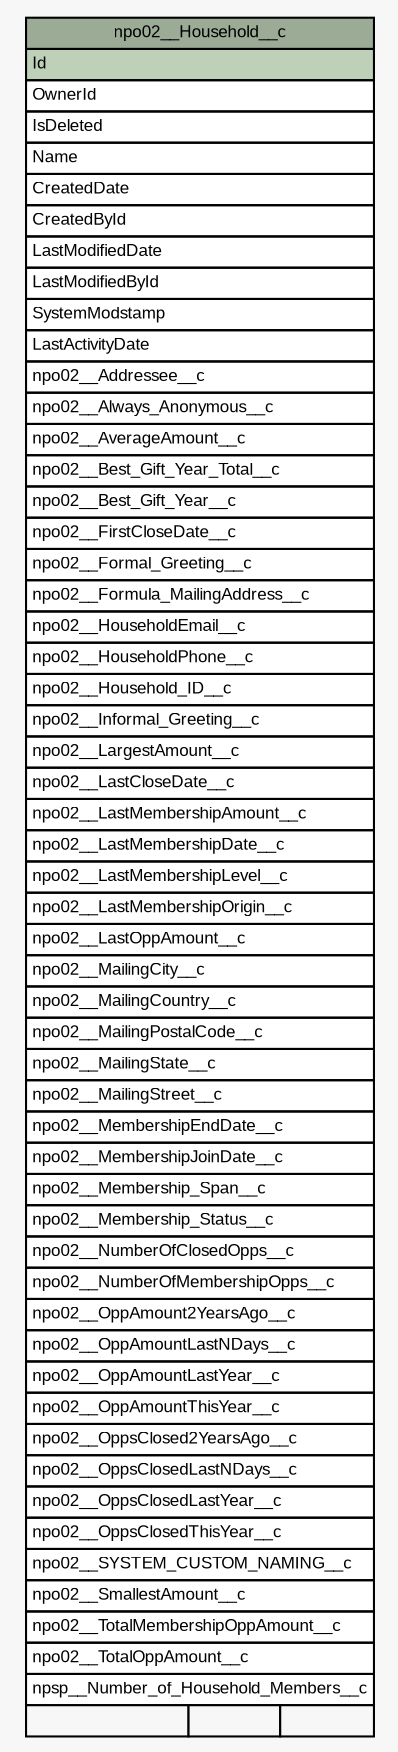 // dot 2.40.1 on Mac OS X 10.12.6
// SchemaSpy rev 590
digraph "npo02__Household__c" {
  graph [
    rankdir="RL"
    bgcolor="#f7f7f7"
    nodesep="0.18"
    ranksep="0.46"
    fontname="Arial"
    fontsize="8"
  ];
  node [
    fontname="Arial"
    fontsize="8"
    shape="plaintext"
  ];
  edge [
    arrowsize="0.8"
  ];
  "npo02__Household__c" [
    label=<
    <TABLE BORDER="0" CELLBORDER="1" CELLSPACING="0" BGCOLOR="#ffffff">
      <TR><TD COLSPAN="3" BGCOLOR="#9bab96" ALIGN="CENTER">npo02__Household__c</TD></TR>
      <TR><TD PORT="Id" COLSPAN="3" BGCOLOR="#bed1b8" ALIGN="LEFT">Id</TD></TR>
      <TR><TD PORT="OwnerId" COLSPAN="3" ALIGN="LEFT">OwnerId</TD></TR>
      <TR><TD PORT="IsDeleted" COLSPAN="3" ALIGN="LEFT">IsDeleted</TD></TR>
      <TR><TD PORT="Name" COLSPAN="3" ALIGN="LEFT">Name</TD></TR>
      <TR><TD PORT="CreatedDate" COLSPAN="3" ALIGN="LEFT">CreatedDate</TD></TR>
      <TR><TD PORT="CreatedById" COLSPAN="3" ALIGN="LEFT">CreatedById</TD></TR>
      <TR><TD PORT="LastModifiedDate" COLSPAN="3" ALIGN="LEFT">LastModifiedDate</TD></TR>
      <TR><TD PORT="LastModifiedById" COLSPAN="3" ALIGN="LEFT">LastModifiedById</TD></TR>
      <TR><TD PORT="SystemModstamp" COLSPAN="3" ALIGN="LEFT">SystemModstamp</TD></TR>
      <TR><TD PORT="LastActivityDate" COLSPAN="3" ALIGN="LEFT">LastActivityDate</TD></TR>
      <TR><TD PORT="npo02__Addressee__c" COLSPAN="3" ALIGN="LEFT">npo02__Addressee__c</TD></TR>
      <TR><TD PORT="npo02__Always_Anonymous__c" COLSPAN="3" ALIGN="LEFT">npo02__Always_Anonymous__c</TD></TR>
      <TR><TD PORT="npo02__AverageAmount__c" COLSPAN="3" ALIGN="LEFT">npo02__AverageAmount__c</TD></TR>
      <TR><TD PORT="npo02__Best_Gift_Year_Total__c" COLSPAN="3" ALIGN="LEFT">npo02__Best_Gift_Year_Total__c</TD></TR>
      <TR><TD PORT="npo02__Best_Gift_Year__c" COLSPAN="3" ALIGN="LEFT">npo02__Best_Gift_Year__c</TD></TR>
      <TR><TD PORT="npo02__FirstCloseDate__c" COLSPAN="3" ALIGN="LEFT">npo02__FirstCloseDate__c</TD></TR>
      <TR><TD PORT="npo02__Formal_Greeting__c" COLSPAN="3" ALIGN="LEFT">npo02__Formal_Greeting__c</TD></TR>
      <TR><TD PORT="npo02__Formula_MailingAddress__c" COLSPAN="3" ALIGN="LEFT">npo02__Formula_MailingAddress__c</TD></TR>
      <TR><TD PORT="npo02__HouseholdEmail__c" COLSPAN="3" ALIGN="LEFT">npo02__HouseholdEmail__c</TD></TR>
      <TR><TD PORT="npo02__HouseholdPhone__c" COLSPAN="3" ALIGN="LEFT">npo02__HouseholdPhone__c</TD></TR>
      <TR><TD PORT="npo02__Household_ID__c" COLSPAN="3" ALIGN="LEFT">npo02__Household_ID__c</TD></TR>
      <TR><TD PORT="npo02__Informal_Greeting__c" COLSPAN="3" ALIGN="LEFT">npo02__Informal_Greeting__c</TD></TR>
      <TR><TD PORT="npo02__LargestAmount__c" COLSPAN="3" ALIGN="LEFT">npo02__LargestAmount__c</TD></TR>
      <TR><TD PORT="npo02__LastCloseDate__c" COLSPAN="3" ALIGN="LEFT">npo02__LastCloseDate__c</TD></TR>
      <TR><TD PORT="npo02__LastMembershipAmount__c" COLSPAN="3" ALIGN="LEFT">npo02__LastMembershipAmount__c</TD></TR>
      <TR><TD PORT="npo02__LastMembershipDate__c" COLSPAN="3" ALIGN="LEFT">npo02__LastMembershipDate__c</TD></TR>
      <TR><TD PORT="npo02__LastMembershipLevel__c" COLSPAN="3" ALIGN="LEFT">npo02__LastMembershipLevel__c</TD></TR>
      <TR><TD PORT="npo02__LastMembershipOrigin__c" COLSPAN="3" ALIGN="LEFT">npo02__LastMembershipOrigin__c</TD></TR>
      <TR><TD PORT="npo02__LastOppAmount__c" COLSPAN="3" ALIGN="LEFT">npo02__LastOppAmount__c</TD></TR>
      <TR><TD PORT="npo02__MailingCity__c" COLSPAN="3" ALIGN="LEFT">npo02__MailingCity__c</TD></TR>
      <TR><TD PORT="npo02__MailingCountry__c" COLSPAN="3" ALIGN="LEFT">npo02__MailingCountry__c</TD></TR>
      <TR><TD PORT="npo02__MailingPostalCode__c" COLSPAN="3" ALIGN="LEFT">npo02__MailingPostalCode__c</TD></TR>
      <TR><TD PORT="npo02__MailingState__c" COLSPAN="3" ALIGN="LEFT">npo02__MailingState__c</TD></TR>
      <TR><TD PORT="npo02__MailingStreet__c" COLSPAN="3" ALIGN="LEFT">npo02__MailingStreet__c</TD></TR>
      <TR><TD PORT="npo02__MembershipEndDate__c" COLSPAN="3" ALIGN="LEFT">npo02__MembershipEndDate__c</TD></TR>
      <TR><TD PORT="npo02__MembershipJoinDate__c" COLSPAN="3" ALIGN="LEFT">npo02__MembershipJoinDate__c</TD></TR>
      <TR><TD PORT="npo02__Membership_Span__c" COLSPAN="3" ALIGN="LEFT">npo02__Membership_Span__c</TD></TR>
      <TR><TD PORT="npo02__Membership_Status__c" COLSPAN="3" ALIGN="LEFT">npo02__Membership_Status__c</TD></TR>
      <TR><TD PORT="npo02__NumberOfClosedOpps__c" COLSPAN="3" ALIGN="LEFT">npo02__NumberOfClosedOpps__c</TD></TR>
      <TR><TD PORT="npo02__NumberOfMembershipOpps__c" COLSPAN="3" ALIGN="LEFT">npo02__NumberOfMembershipOpps__c</TD></TR>
      <TR><TD PORT="npo02__OppAmount2YearsAgo__c" COLSPAN="3" ALIGN="LEFT">npo02__OppAmount2YearsAgo__c</TD></TR>
      <TR><TD PORT="npo02__OppAmountLastNDays__c" COLSPAN="3" ALIGN="LEFT">npo02__OppAmountLastNDays__c</TD></TR>
      <TR><TD PORT="npo02__OppAmountLastYear__c" COLSPAN="3" ALIGN="LEFT">npo02__OppAmountLastYear__c</TD></TR>
      <TR><TD PORT="npo02__OppAmountThisYear__c" COLSPAN="3" ALIGN="LEFT">npo02__OppAmountThisYear__c</TD></TR>
      <TR><TD PORT="npo02__OppsClosed2YearsAgo__c" COLSPAN="3" ALIGN="LEFT">npo02__OppsClosed2YearsAgo__c</TD></TR>
      <TR><TD PORT="npo02__OppsClosedLastNDays__c" COLSPAN="3" ALIGN="LEFT">npo02__OppsClosedLastNDays__c</TD></TR>
      <TR><TD PORT="npo02__OppsClosedLastYear__c" COLSPAN="3" ALIGN="LEFT">npo02__OppsClosedLastYear__c</TD></TR>
      <TR><TD PORT="npo02__OppsClosedThisYear__c" COLSPAN="3" ALIGN="LEFT">npo02__OppsClosedThisYear__c</TD></TR>
      <TR><TD PORT="npo02__SYSTEM_CUSTOM_NAMING__c" COLSPAN="3" ALIGN="LEFT">npo02__SYSTEM_CUSTOM_NAMING__c</TD></TR>
      <TR><TD PORT="npo02__SmallestAmount__c" COLSPAN="3" ALIGN="LEFT">npo02__SmallestAmount__c</TD></TR>
      <TR><TD PORT="npo02__TotalMembershipOppAmount__c" COLSPAN="3" ALIGN="LEFT">npo02__TotalMembershipOppAmount__c</TD></TR>
      <TR><TD PORT="npo02__TotalOppAmount__c" COLSPAN="3" ALIGN="LEFT">npo02__TotalOppAmount__c</TD></TR>
      <TR><TD PORT="npsp__Number_of_Household_Members__c" COLSPAN="3" ALIGN="LEFT">npsp__Number_of_Household_Members__c</TD></TR>
      <TR><TD ALIGN="LEFT" BGCOLOR="#f7f7f7">  </TD><TD ALIGN="RIGHT" BGCOLOR="#f7f7f7">  </TD><TD ALIGN="RIGHT" BGCOLOR="#f7f7f7">  </TD></TR>
    </TABLE>>
    URL="tables/npo02__Household__c.html"
    tooltip="npo02__Household__c"
  ];
}
